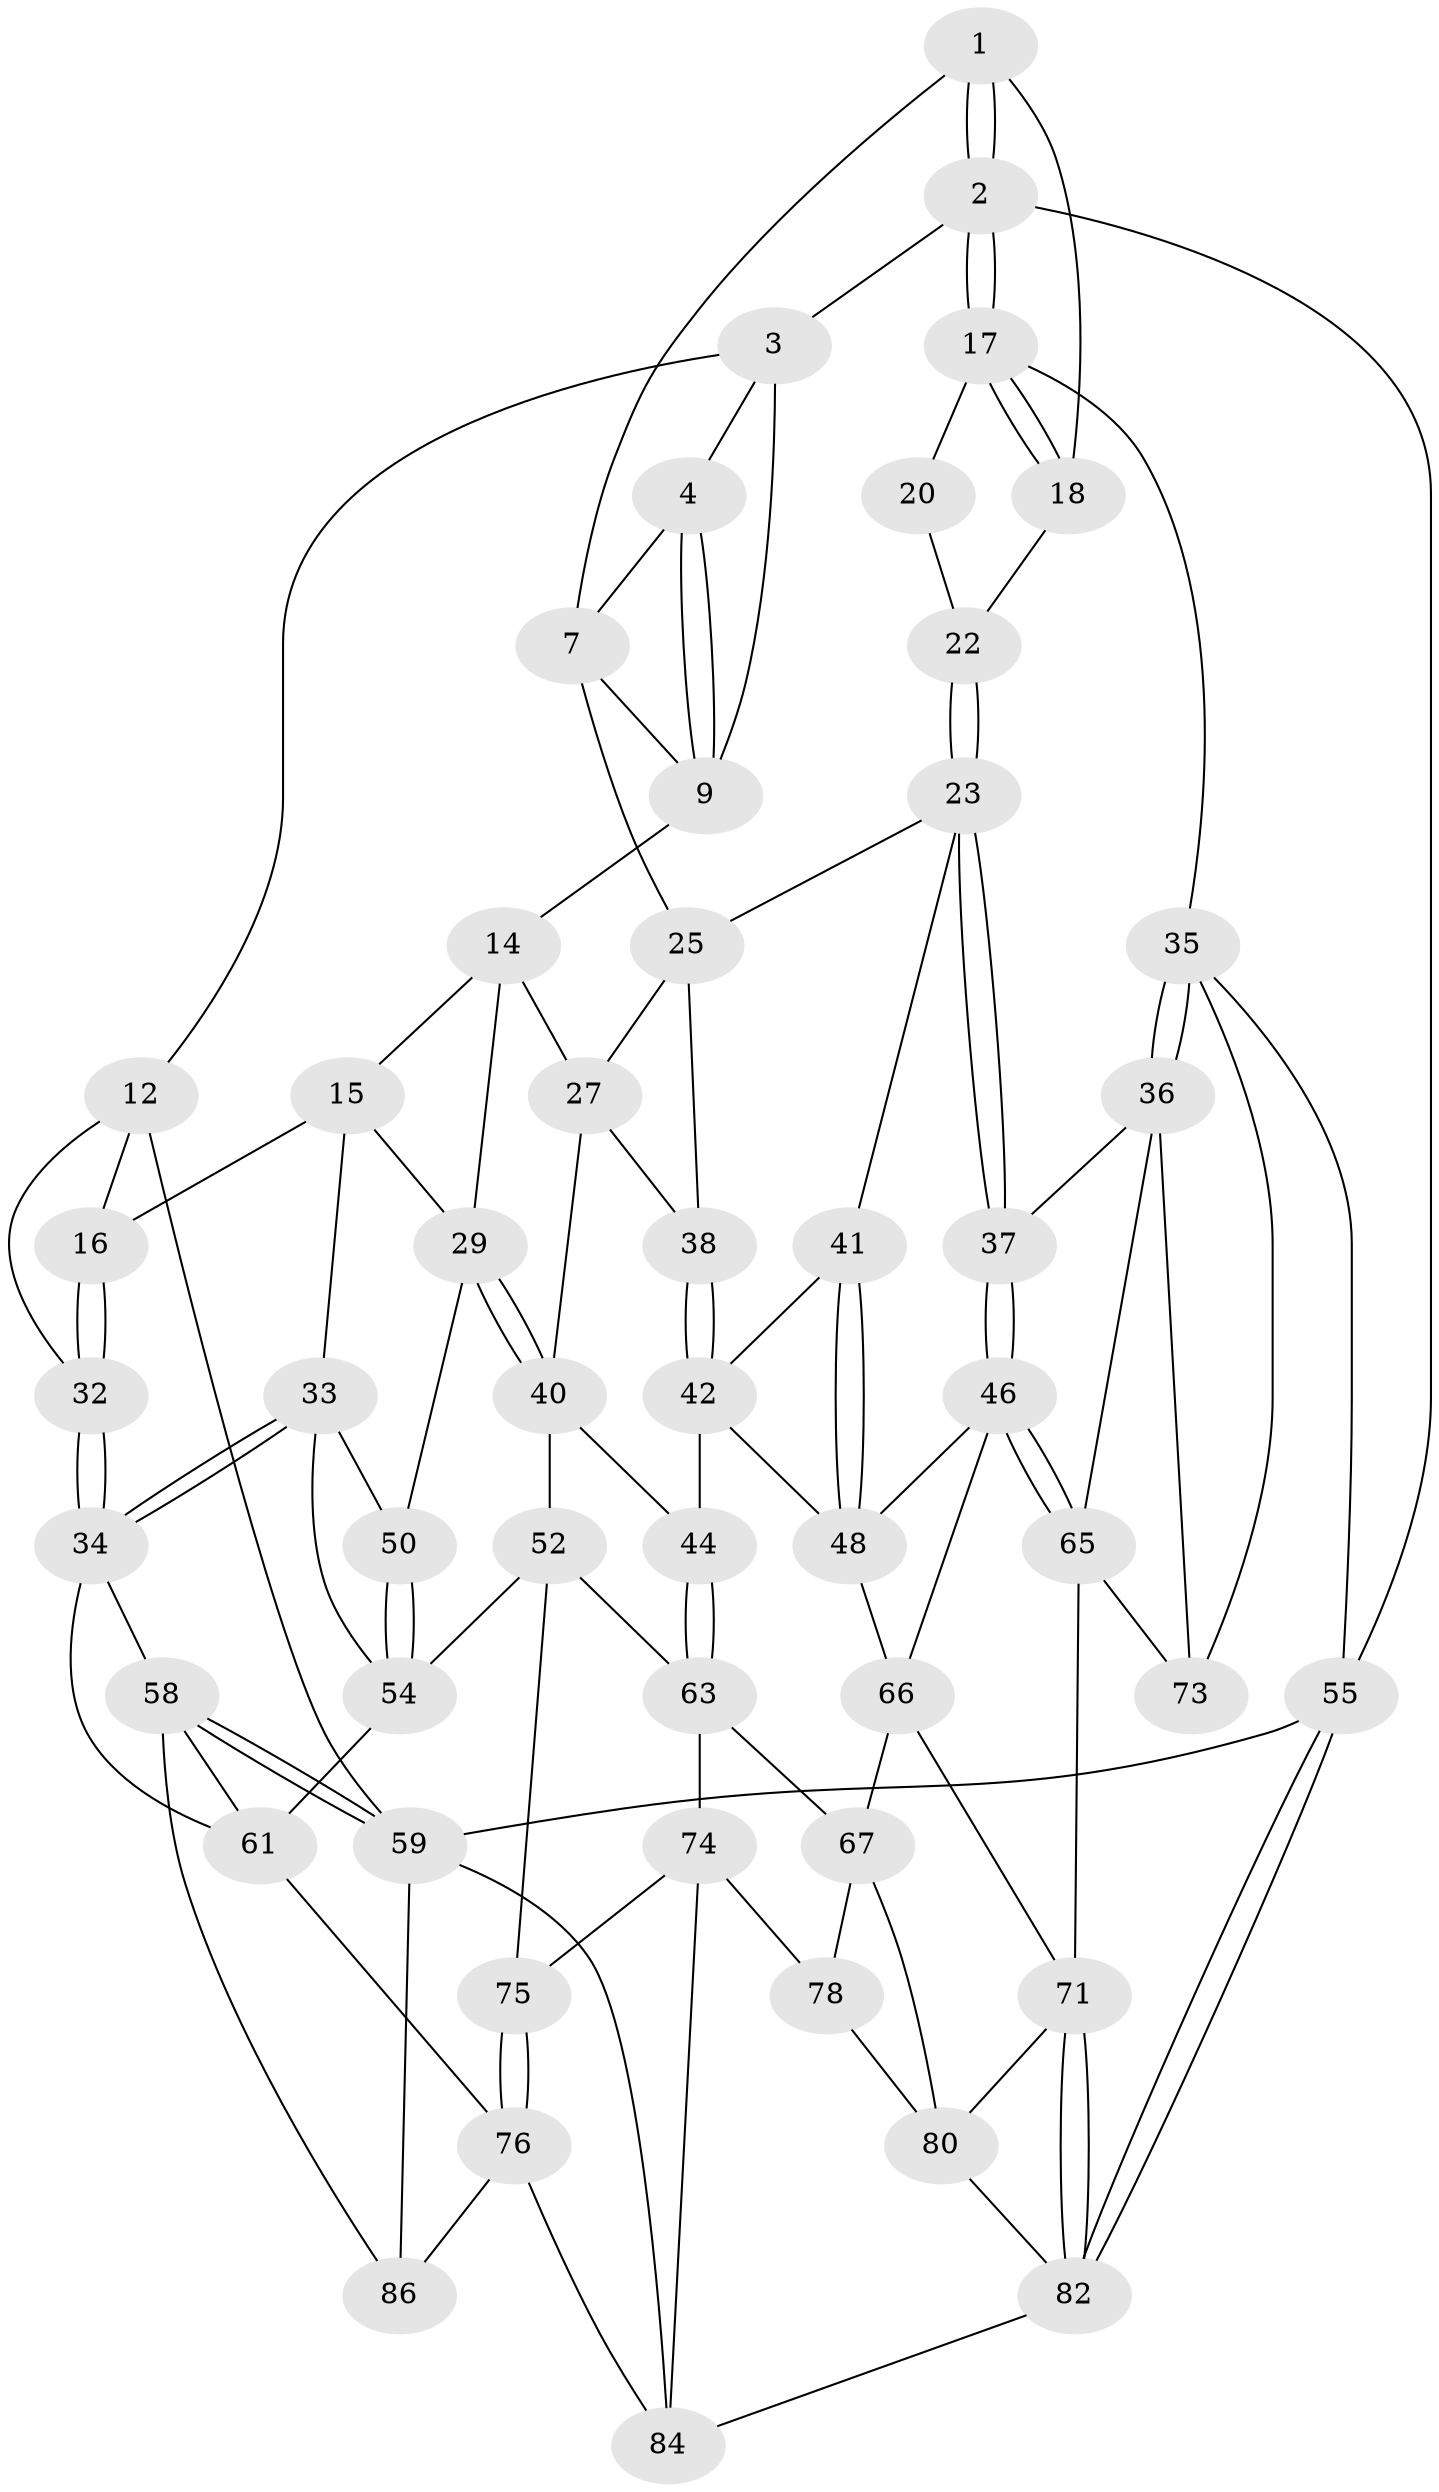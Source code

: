 // original degree distribution, {3: 0.0449438202247191, 6: 0.21348314606741572, 5: 0.5393258426966292, 4: 0.20224719101123595}
// Generated by graph-tools (version 1.1) at 2025/11/02/27/25 16:11:59]
// undirected, 52 vertices, 117 edges
graph export_dot {
graph [start="1"]
  node [color=gray90,style=filled];
  1 [pos="+0.7944052613012716+0",super="+6"];
  2 [pos="+1+0"];
  3 [pos="+0.29679208130374046+0",super="+11"];
  4 [pos="+0.2982732226654001+0",super="+5"];
  7 [pos="+0.5654070236487142+0.22074506568773844",super="+8"];
  9 [pos="+0.4507534935524811+0.17265216852694476",super="+10"];
  12 [pos="+0+0.06461517903125268",super="+13"];
  14 [pos="+0.2333613308888468+0.2674173370339555",super="+28"];
  15 [pos="+0.07700479181852117+0.34795122509861215",super="+31"];
  16 [pos="+0.00024565393970795075+0.32944861694399274"];
  17 [pos="+1+0",super="+21"];
  18 [pos="+0.8325480301975845+0.20001837654837243",super="+19"];
  20 [pos="+0.8722731858621174+0.29400601502851287"];
  22 [pos="+0.7832366916192595+0.35832672833438955"];
  23 [pos="+0.7736614143301197+0.44230677816469705",super="+24"];
  25 [pos="+0.5844019647202996+0.37191008485467286",super="+26"];
  27 [pos="+0.4071535689275692+0.36589775708690697",super="+39"];
  29 [pos="+0.27710467751265194+0.4463568038091489",super="+30"];
  32 [pos="+0+0.35120177907930483"];
  33 [pos="+0.08086375890339016+0.5573088591295056",super="+51"];
  34 [pos="+0+0.5923062512812955",super="+57"];
  35 [pos="+1+0.4887519732137461",super="+56"];
  36 [pos="+1+0.5116027278513248",super="+64"];
  37 [pos="+0.8340856100929358+0.49241410818978093"];
  38 [pos="+0.4933024916689924+0.502849656514452"];
  40 [pos="+0.39730069909331317+0.5606616099951699",super="+45"];
  41 [pos="+0.6215300685963937+0.5118498887371293"];
  42 [pos="+0.5302481347898267+0.5480967846887661",super="+43"];
  44 [pos="+0.44671967326093853+0.6272576581114339"];
  46 [pos="+0.737965770677689+0.649505385259937",super="+47"];
  48 [pos="+0.6325066105340194+0.6361709629347504",super="+49"];
  50 [pos="+0.19887045721721203+0.5353831187881213"];
  52 [pos="+0.29639093567025876+0.6681990634685081",super="+53"];
  54 [pos="+0.2791654973273715+0.6651442513541908",super="+60"];
  55 [pos="+1+1"];
  58 [pos="+0+0.9958028733240291",super="+87"];
  59 [pos="+0+1",super="+88"];
  61 [pos="+0.12535547442208841+0.7675532594716049",super="+62"];
  63 [pos="+0.3983393331163129+0.7325954876611077",super="+68"];
  65 [pos="+0.8340229765268106+0.7703643939311487",super="+70"];
  66 [pos="+0.5091154266861874+0.7200926616599023",super="+69"];
  67 [pos="+0.47038306944298885+0.7717529807178583",super="+77"];
  71 [pos="+0.7874197168914333+0.855807975238572",super="+72"];
  73 [pos="+1+0.8641539583401485"];
  74 [pos="+0.3204411084641324+0.8376911682689236",super="+79"];
  75 [pos="+0.3019531807758826+0.8353131749982807"];
  76 [pos="+0.27997272404427687+0.8496015662383597",super="+85"];
  78 [pos="+0.4896436163771772+0.9182819319521178"];
  80 [pos="+0.6204947227855581+0.8339436469331727",super="+81"];
  82 [pos="+0.8584535242905218+1",super="+83"];
  84 [pos="+0.3420792494299702+0.9902927033044022",super="+89"];
  86 [pos="+0.26016414291355294+0.8871801704261464"];
  1 -- 2;
  1 -- 2;
  1 -- 18;
  1 -- 7;
  2 -- 3;
  2 -- 17;
  2 -- 17;
  2 -- 55;
  3 -- 4;
  3 -- 12;
  3 -- 9;
  4 -- 9;
  4 -- 9;
  4 -- 7;
  7 -- 9;
  7 -- 25;
  9 -- 14;
  12 -- 32;
  12 -- 59;
  12 -- 16;
  14 -- 15;
  14 -- 27;
  14 -- 29;
  15 -- 16;
  15 -- 33;
  15 -- 29;
  16 -- 32;
  16 -- 32;
  17 -- 18;
  17 -- 18;
  17 -- 35;
  17 -- 20;
  18 -- 22;
  20 -- 22;
  22 -- 23;
  22 -- 23;
  23 -- 37;
  23 -- 37;
  23 -- 25;
  23 -- 41;
  25 -- 38;
  25 -- 27;
  27 -- 40;
  27 -- 38;
  29 -- 40;
  29 -- 40;
  29 -- 50;
  32 -- 34;
  32 -- 34;
  33 -- 34;
  33 -- 34;
  33 -- 50;
  33 -- 54;
  34 -- 58;
  34 -- 61;
  35 -- 36;
  35 -- 36;
  35 -- 73;
  35 -- 55;
  36 -- 37;
  36 -- 65;
  36 -- 73;
  37 -- 46;
  37 -- 46;
  38 -- 42;
  38 -- 42;
  40 -- 44;
  40 -- 52;
  41 -- 42;
  41 -- 48;
  41 -- 48;
  42 -- 44;
  42 -- 48;
  44 -- 63;
  44 -- 63;
  46 -- 65;
  46 -- 65;
  46 -- 48;
  46 -- 66;
  48 -- 66;
  50 -- 54;
  50 -- 54;
  52 -- 63;
  52 -- 75;
  52 -- 54;
  54 -- 61;
  55 -- 82;
  55 -- 82;
  55 -- 59;
  58 -- 59;
  58 -- 59;
  58 -- 86;
  58 -- 61;
  59 -- 84;
  59 -- 86;
  61 -- 76;
  63 -- 74;
  63 -- 67;
  65 -- 73;
  65 -- 71;
  66 -- 67;
  66 -- 71;
  67 -- 80;
  67 -- 78;
  71 -- 82;
  71 -- 82;
  71 -- 80;
  74 -- 75;
  74 -- 84;
  74 -- 78;
  75 -- 76;
  75 -- 76;
  76 -- 84;
  76 -- 86;
  78 -- 80;
  80 -- 82;
  82 -- 84;
}

